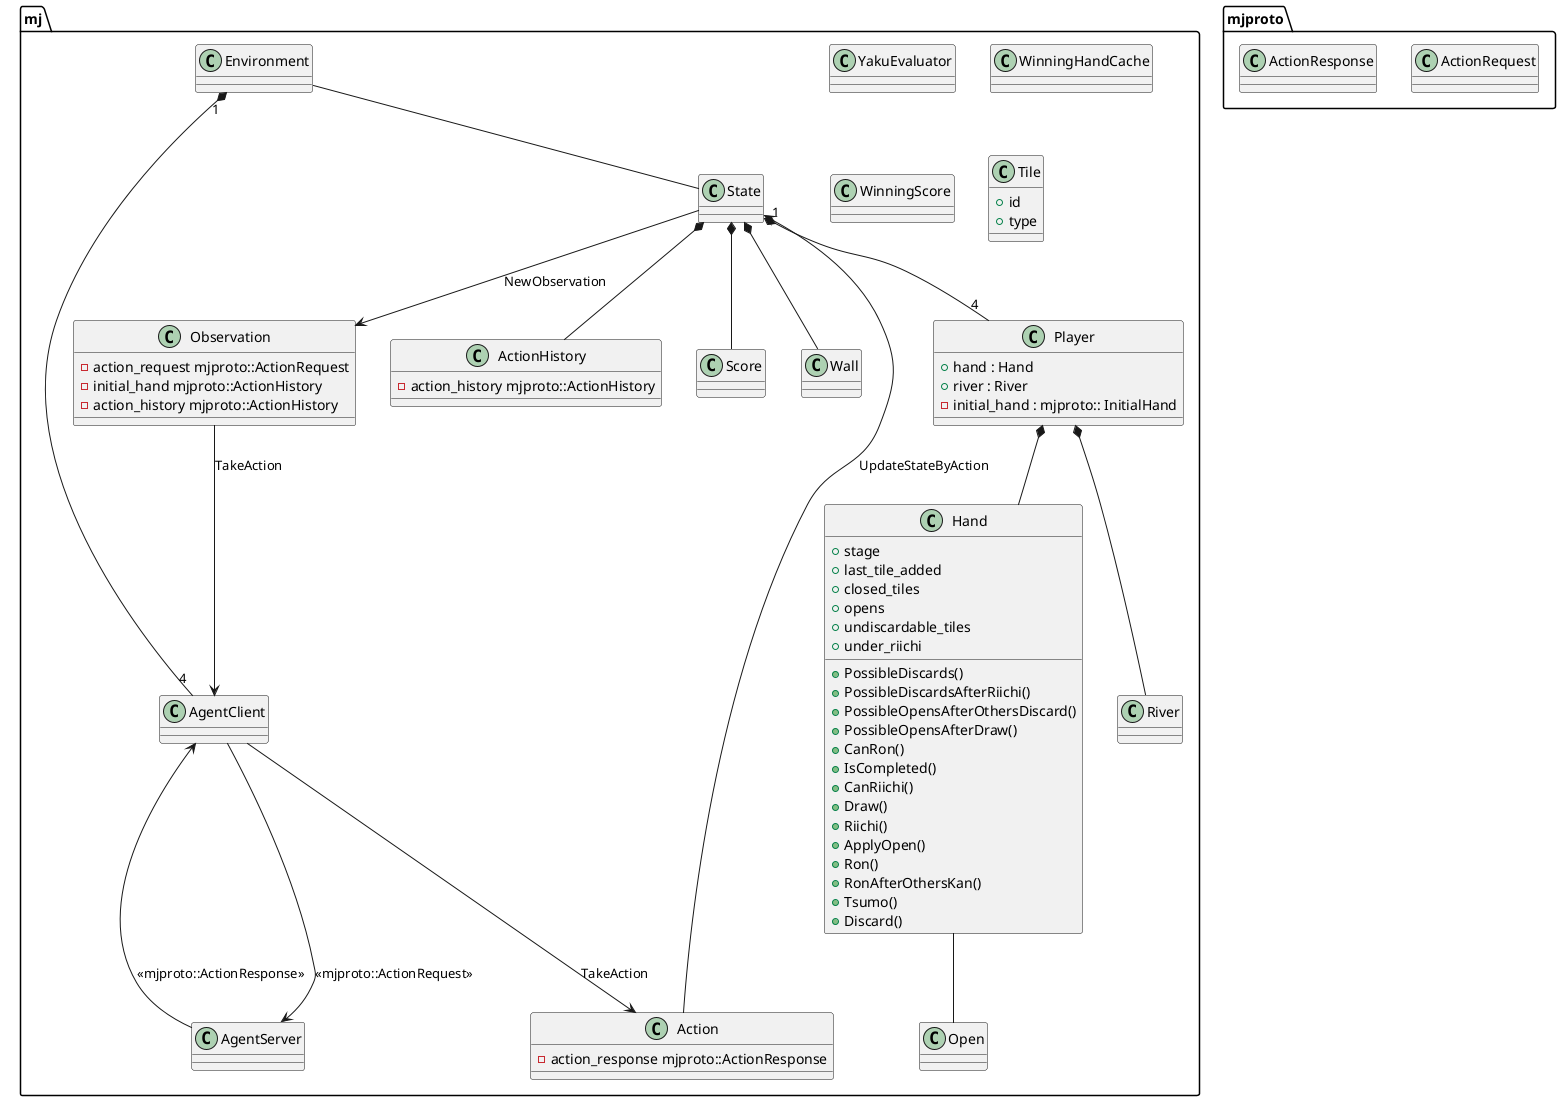 @startuml

set namespaceSeparator ::

class mjproto::ActionRequest {

}

class mjproto::ActionResponse {

}

class mj::Environment {
}

class mj::YakuEvaluator {
}

class mj::WinningHandCache {
}

class mj::WinningScore {
}

class mj::State {

}

class mj::Player {
    + hand : Hand
    + river : River
    - initial_hand : mjproto:: InitialHand
}

class mj::Observation {
    - action_request mjproto::ActionRequest
    - initial_hand mjproto::ActionHistory
    - action_history mjproto::ActionHistory
}

class mj::ActionHistory {
    - action_history mjproto::ActionHistory
}

class mj::AgentClient {

}

class mj::AgentServer {

}

class mj::Score {

}

class mj::Wall {

}

class mj::River {

} 

class mj::Action {
    - action_response mjproto::ActionResponse
}

class mj::Hand {
    + stage
    + last_tile_added
    + closed_tiles
    + opens
    + undiscardable_tiles
    + under_riichi
    + PossibleDiscards()
    + PossibleDiscardsAfterRiichi()
    + PossibleOpensAfterOthersDiscard()
    + PossibleOpensAfterDraw()
    + CanRon()
    + IsCompleted()
    + CanRiichi()
    + Draw()
    + Riichi()
    + ApplyOpen()
    + Ron()
    + RonAfterOthersKan()
    + Tsumo()
    + Discard()
}

class mj::Open {

}

class mj::Tile {
    + id
    + type
}


mj::Environment "1" *-- "4" mj::AgentClient
mj::Environment -- mj::State 

mj::State <-- mj::Action : UpdateStateByAction
mj::State *-- mj::Score 
mj::State *-- mj::Wall
mj::State *-- mj::ActionHistory
mj::State "1" *-- "4" mj::Player
mj::State --> mj::Observation : NewObservation

mj::Observation --> mj::AgentClient : TakeAction

mj::Player *-- mj::Hand
mj::Player *-- mj::River 

mj::Hand -- mj::Open

mj::AgentClient --> mj::AgentServer : <<mjproto::ActionRequest>>
mj::AgentClient --> mj::Action : TakeAction

mj::AgentServer --> mj::AgentClient : <<mjproto::ActionResponse>>


@enduml